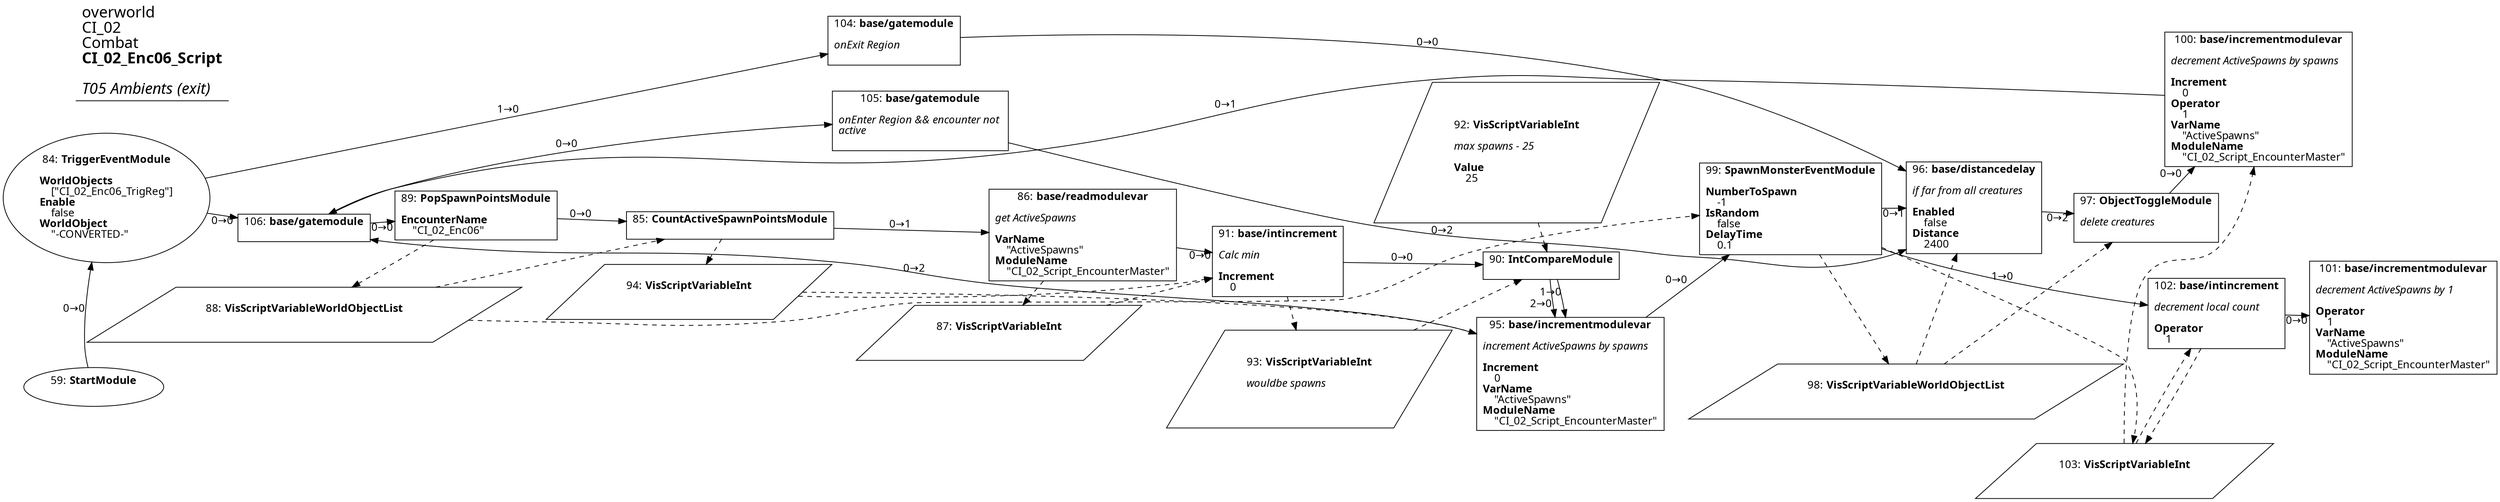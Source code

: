 digraph {
    layout = fdp;
    overlap = prism;
    sep = "+16";
    splines = spline;

    node [ shape = box ];

    graph [ fontname = "Segoe UI" ];
    node [ fontname = "Segoe UI" ];
    edge [ fontname = "Segoe UI" ];

    59 [ label = <59: <b>StartModule</b><br/><br/>> ];
    59 [ shape = oval ]
    59 [ pos = "-1.2420001,1.743!" ];
    59 -> 84 [ label = "0→0" ];

    84 [ label = <84: <b>TriggerEventModule</b><br/><br/><b>WorldObjects</b><br align="left"/>    [&quot;CI_02_Enc06_TrigReg&quot;]<br align="left"/><b>Enable</b><br align="left"/>    false<br align="left"/><b>WorldObject</b><br align="left"/>    &quot;-CONVERTED-&quot;<br align="left"/>> ];
    84 [ shape = oval ]
    84 [ pos = "-0.90800005,2.128!" ];
    84 -> 104 [ label = "1→0" ];
    84 -> 106 [ label = "0→0" ];

    85 [ label = <85: <b>CountActiveSpawnPointsModule</b><br/><br/>> ];
    85 [ pos = "-0.16100001,2.1290002!" ];
    85 -> 86 [ label = "0→1" ];
    88 -> 85 [ style = dashed ];
    85 -> 94 [ style = dashed ];

    86 [ label = <86: <b>base/readmodulevar</b><br/><br/><i>get ActiveSpawns<br align="left"/></i><br align="left"/><b>VarName</b><br align="left"/>    &quot;ActiveSpawns&quot;<br align="left"/><b>ModuleName</b><br align="left"/>    &quot;CI_02_Script_EncounterMaster&quot;<br align="left"/>> ];
    86 [ pos = "0.11100001,2.13!" ];
    86 -> 91 [ label = "0→0" ];
    86 -> 87 [ style = dashed ];

    87 [ label = <87: <b>VisScriptVariableInt</b><br/><br/>> ];
    87 [ shape = parallelogram ]
    87 [ pos = "0.112,1.9980001!" ];

    88 [ label = <88: <b>VisScriptVariableWorldObjectList</b><br/><br/>> ];
    88 [ shape = parallelogram ]
    88 [ pos = "-0.39100003,1.9990001!" ];

    89 [ label = <89: <b>PopSpawnPointsModule</b><br/><br/><b>EncounterName</b><br align="left"/>    &quot;CI_02_Enc06&quot;<br align="left"/>> ];
    89 [ pos = "-0.39200002,2.128!" ];
    89 -> 85 [ label = "0→0" ];
    89 -> 88 [ style = dashed ];

    90 [ label = <90: <b>IntCompareModule</b><br/><br/>> ];
    90 [ pos = "0.563,2.13!" ];
    90 -> 95 [ label = "1→0" ];
    90 -> 95 [ label = "2→0" ];
    92 -> 90 [ style = dashed ];
    93 -> 90 [ style = dashed ];

    91 [ label = <91: <b>base/intincrement</b><br/><br/><i>Calc min<br align="left"/></i><br align="left"/><b>Increment</b><br align="left"/>    0<br align="left"/>> ];
    91 [ pos = "0.35500002,2.13!" ];
    91 -> 90 [ label = "0→0" ];
    91 -> 93 [ style = dashed ];
    94 -> 91 [ style = dashed ];
    87 -> 91 [ style = dashed ];

    92 [ label = <92: <b>VisScriptVariableInt</b><br/><br/><i>max spawns - 25<br align="left"/></i><br align="left"/><b>Value</b><br align="left"/>    25<br align="left"/>> ];
    92 [ shape = parallelogram ]
    92 [ pos = "0.559,2.187!" ];

    93 [ label = <93: <b>VisScriptVariableInt</b><br/><br/><i>wouldbe spawns<br align="left"/></i><br align="left"/>> ];
    93 [ shape = parallelogram ]
    93 [ pos = "0.35900003,1.9840001!" ];

    94 [ label = <94: <b>VisScriptVariableInt</b><br/><br/>> ];
    94 [ shape = parallelogram ]
    94 [ pos = "-0.15100001,2.025!" ];

    95 [ label = <95: <b>base/incrementmodulevar</b><br/><br/><i>increment ActiveSpawns by spawns<br align="left"/></i><br align="left"/><b>Increment</b><br align="left"/>    0<br align="left"/><b>VarName</b><br align="left"/>    &quot;ActiveSpawns&quot;<br align="left"/><b>ModuleName</b><br align="left"/>    &quot;CI_02_Script_EncounterMaster&quot;<br align="left"/>> ];
    95 [ pos = "0.74500006,1.94!" ];
    95 -> 99 [ label = "0→0" ];
    95 -> 106 [ label = "0→2" ];
    94 -> 95 [ style = dashed ];

    96 [ label = <96: <b>base/distancedelay</b><br/><br/><i>if far from all creatures<br align="left"/></i><br align="left"/><b>Enabled</b><br align="left"/>    false<br align="left"/><b>Distance</b><br align="left"/>    2400<br align="left"/>> ];
    96 [ pos = "1.2830001,2.1360002!" ];
    96 -> 97 [ label = "0→2" ];
    98 -> 96 [ style = dashed ];

    97 [ label = <97: <b>ObjectToggleModule</b><br/><br/><i>delete creatures<br align="left"/></i><br align="left"/>> ];
    97 [ pos = "1.4810001,2.127!" ];
    97 -> 100 [ label = "0→0" ];
    98 -> 97 [ style = dashed ];

    98 [ label = <98: <b>VisScriptVariableWorldObjectList</b><br/><br/>> ];
    98 [ shape = parallelogram ]
    98 [ pos = "1.008,1.9010001!" ];

    99 [ label = <99: <b>SpawnMonsterEventModule</b><br/><br/><b>NumberToSpawn</b><br align="left"/>    -1<br align="left"/><b>IsRandom</b><br align="left"/>    false<br align="left"/><b>DelayTime</b><br align="left"/>    0.1<br align="left"/>> ];
    99 [ pos = "1.006,2.131!" ];
    99 -> 96 [ label = "0→1" ];
    99 -> 102 [ label = "1→0" ];
    99 -> 98 [ style = dashed ];
    99 -> 103 [ style = dashed ];
    88 -> 99 [ style = dashed ];

    100 [ label = <100: <b>base/incrementmodulevar</b><br/><br/><i>decrement ActiveSpawns by spawns<br align="left"/></i><br align="left"/><b>Increment</b><br align="left"/>    0<br align="left"/><b>Operator</b><br align="left"/>    1<br align="left"/><b>VarName</b><br align="left"/>    &quot;ActiveSpawns&quot;<br align="left"/><b>ModuleName</b><br align="left"/>    &quot;CI_02_Script_EncounterMaster&quot;<br align="left"/>> ];
    100 [ pos = "1.7030001,2.312!" ];
    100 -> 106 [ label = "0→1" ];
    103 -> 100 [ style = dashed ];

    101 [ label = <101: <b>base/incrementmodulevar</b><br/><br/><i>decrement ActiveSpawns by 1<br align="left"/></i><br align="left"/><b>Operator</b><br align="left"/>    1<br align="left"/><b>VarName</b><br align="left"/>    &quot;ActiveSpawns&quot;<br align="left"/><b>ModuleName</b><br align="left"/>    &quot;CI_02_Script_EncounterMaster&quot;<br align="left"/>> ];
    101 [ pos = "1.5130001,1.9050001!" ];

    102 [ label = <102: <b>base/intincrement</b><br/><br/><i>decrement local count<br align="left"/></i><br align="left"/><b>Operator</b><br align="left"/>    1<br align="left"/>> ];
    102 [ pos = "1.2950001,1.904!" ];
    102 -> 101 [ label = "0→0" ];
    103 -> 102 [ style = dashed ];
    102 -> 103 [ style = dashed ];

    103 [ label = <103: <b>VisScriptVariableInt</b><br/><br/>> ];
    103 [ shape = parallelogram ]
    103 [ pos = "1.218,1.756!" ];

    104 [ label = <104: <b>base/gatemodule</b><br/><br/><i>onExit Region<br align="left"/></i><br align="left"/>> ];
    104 [ pos = "-0.37100002,2.5600002!" ];
    104 -> 96 [ label = "0→0" ];

    105 [ label = <105: <b>base/gatemodule</b><br/><br/><i>onEnter Region &amp;&amp; encounter not <br align="left"/>active<br align="left"/></i><br align="left"/>> ];
    105 [ pos = "-0.37,2.3990002!" ];
    105 -> 96 [ label = "0→2" ];

    106 [ label = <106: <b>base/gatemodule</b><br/><br/>> ];
    106 [ pos = "-0.59400004,2.127!" ];
    106 -> 105 [ label = "0→0" ];
    106 -> 89 [ label = "0→0" ];

    title [ pos = "-1.243,2.561!" ];
    title [ shape = underline ];
    title [ label = <<font point-size="20">overworld<br align="left"/>CI_02<br align="left"/>Combat<br align="left"/><b>CI_02_Enc06_Script</b><br align="left"/><br/><i>T05 Ambients (exit)</i><br align="left"/></font>> ];
}
